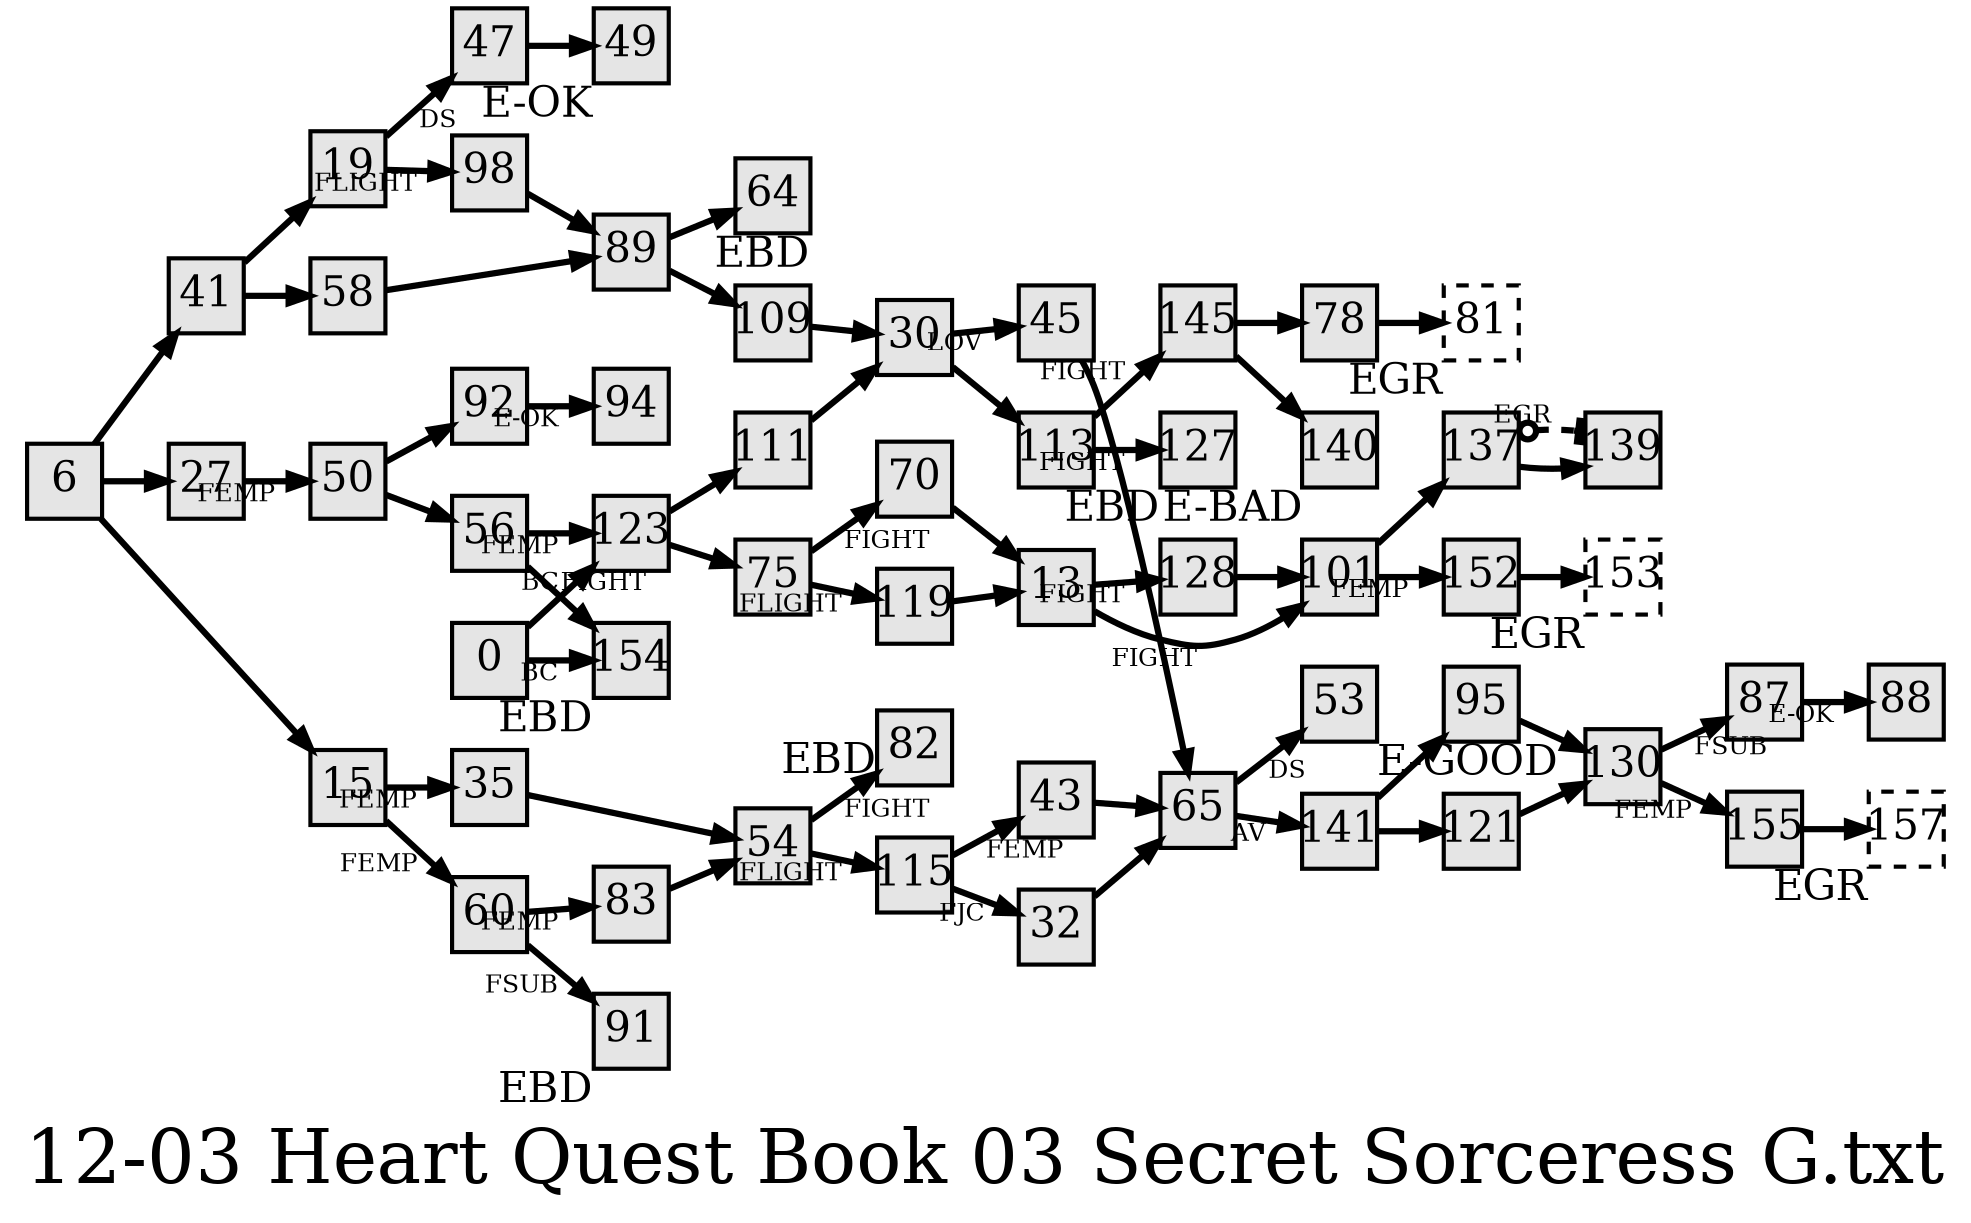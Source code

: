 digraph g{
  graph [ label="12-03 Heart Quest Book 03 Secret Sorceress G.txt" rankdir=LR, ordering=out, fontsize=36, nodesep="0.35", ranksep="0.45"];
  node  [shape=rect, penwidth=2, fontsize=20, style=filled, fillcolor=grey90, margin="0,0", labelfloat=true, regular=true, fixedsize=true];
  edge  [labelfloat=true, penwidth=3, fontsize=12];
  0 -> 123	[ xlabel="BC" ];
  0 -> 154	[ xlabel="BC" ];
  6 -> 41;
  6 -> 27;
  6 -> 15;
  13 -> 128	[ xlabel="FIGHT" ];
  13 -> 101	[ xlabel="FIGHT" ];
  15 -> 35	[ xlabel="FEMP" ];
  15 -> 60	[ xlabel="FEMP" ];
  19 -> 47	[ xlabel="DS" ];
  19 -> 98	[ xlabel="FLIGHT" ];
  27 -> 50	[ xlabel="FEMP" ];
  30 -> 45	[ xlabel="LOV" ];
  30 -> 113;
  32 -> 65;
  35 -> 54;
  41 -> 19;
  41 -> 58;
  43 -> 65;
  45 -> 65;
  47 -> 49;
  49	[ xlabel="E-OK" ];
  50 -> 92;
  50 -> 56;
  53	[ xlabel="E-GOOD" ];
  54 -> 82	[ xlabel="FIGHT" ];
  54 -> 115	[ xlabel="FLIGHT" ];
  56 -> 123	[ xlabel="FEMP" ];
  56 -> 154	[ xlabel="FIGHT" ];
  58 -> 89;
  60 -> 83	[ xlabel="FEMP" ];
  60 -> 91	[ xlabel="FSUB" ];
  64	[ xlabel="EBD" ];
  65 -> 53	[ xlabel="DS" ];
  65 -> 141	[ xlabel="AV" ];
  70 -> 13;
  75 -> 70	[ xlabel="FIGHT" ];
  75 -> 119	[ xlabel="FLIGHT" ];
  78 -> 81;
  81	[ xlabel="EGR", dir=both, arrowhead=tee, arrowtail=odot, style=dashed ];
  82	[ xlabel="EBD" ];
  83 -> 54;
  87 -> 88	[ xlabel="E-OK" ];
  89 -> 64;
  89 -> 109;
  91	[ xlabel="EBD" ];
  92 -> 94	[ xlabel="E-OK" ];
  95 -> 130;
  98 -> 89;
  101 -> 137;
  101 -> 152	[ xlabel="FEMP" ];
  109 -> 30;
  111 -> 30;
  113 -> 145	[ xlabel="FIGHT" ];
  113 -> 127	[ xlabel="FIGHT" ];
  115 -> 43	[ xlabel="FEMP" ];
  115 -> 32	[ xlabel="FJC" ];
  119 -> 13;
  121 -> 130;
  123 -> 111;
  123 -> 75;
  127	[ xlabel="EBD" ];
  128 -> 101;
  130 -> 87	[ xlabel="FSUB" ];
  130 -> 155	[ xlabel="FEMP" ];
  137 -> 139;
  137 -> 139	[ xlabel="EGR", dir=both, arrowhead=tee, arrowtail=odot, style=dashed ];
  140	[ xlabel="E-BAD" ];
  141 -> 95;
  141 -> 121;
  145 -> 78;
  145 -> 140;
  152 -> 153;
  153	[ xlabel="EGR", dir=both, arrowhead=tee, arrowtail=odot, style=dashed ];
  154	[ xlabel="EBD" ];
  155 -> 157;
  157	[ xlabel="EGR", dir=both, arrowhead=tee, arrowtail=odot, style=dashed ];
}

